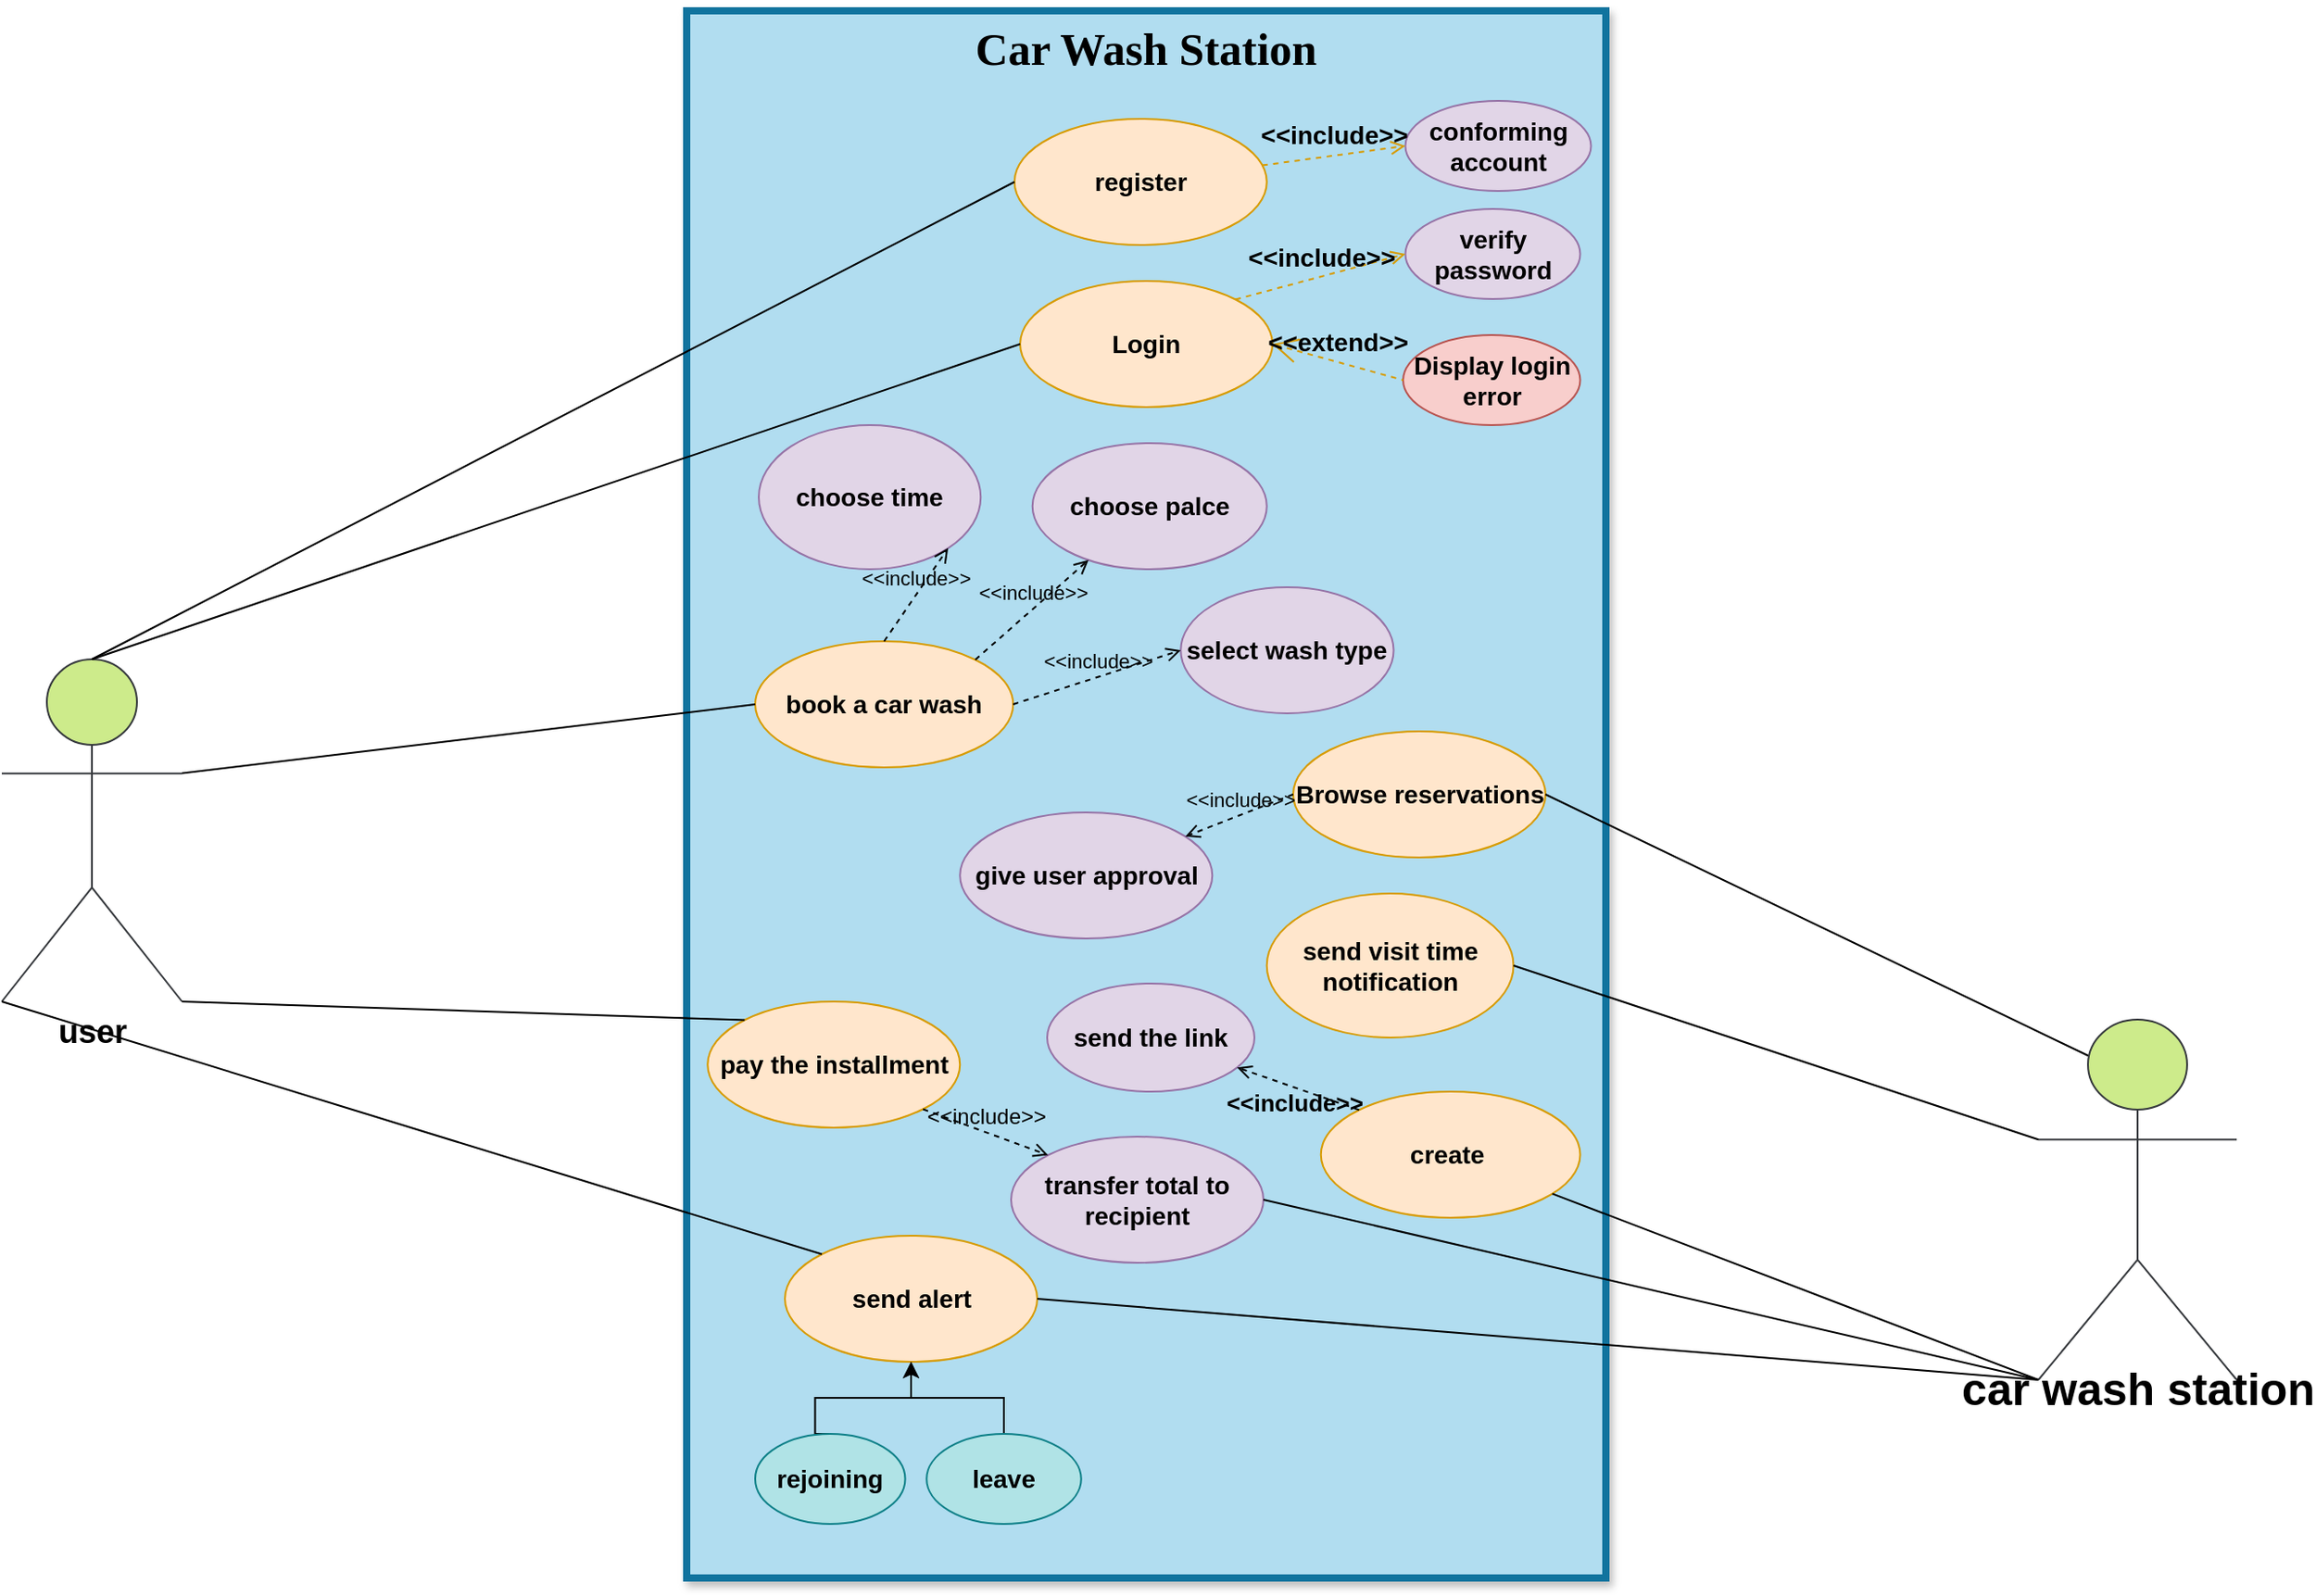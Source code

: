 <mxfile version="13.8.1" type="github">
  <diagram id="q_0R8UOEveoawnxMy5qo" name="Page-1">
    <mxGraphModel dx="2272" dy="762" grid="1" gridSize="10" guides="1" tooltips="1" connect="1" arrows="1" fold="1" page="1" pageScale="1" pageWidth="850" pageHeight="1100" math="0" shadow="0">
      <root>
        <mxCell id="0" />
        <mxCell id="1" parent="0" />
        <mxCell id="5sgcdlkwPYFkjUGc1Uxb-1" value="&lt;span style=&quot;line-height: 107% ; font-size: 25px&quot;&gt;&lt;font style=&quot;font-size: 25px&quot;&gt;Car Wash Station&lt;/font&gt;&lt;/span&gt;" style="shape=rect;html=1;verticalAlign=top;fontStyle=1;whiteSpace=wrap;align=center;fillColor=#b1ddf0;strokeColor=#10739e;gradientColor=none;strokeWidth=4;perimeterSpacing=1;shadow=1;rounded=0;fontSize=25;fontFamily=Comic Sans MS;" parent="1" vertex="1">
          <mxGeometry x="180" y="50" width="510" height="870" as="geometry" />
        </mxCell>
        <mxCell id="5sgcdlkwPYFkjUGc1Uxb-2" value="&lt;font style=&quot;font-size: 18px;&quot;&gt;user&lt;/font&gt;" style="shape=umlActor;html=1;verticalLabelPosition=bottom;verticalAlign=top;align=center;strokeWidth=1;fillColor=#cdeb8b;strokeColor=#36393d;fontSize=18;fontStyle=1" parent="1" vertex="1">
          <mxGeometry x="-200" y="410" width="100" height="190" as="geometry" />
        </mxCell>
        <mxCell id="5sgcdlkwPYFkjUGc1Uxb-3" value="Login" style="ellipse;whiteSpace=wrap;html=1;strokeWidth=1;fillColor=#ffe6cc;strokeColor=#d79b00;fontSize=14;fontStyle=1" parent="1" vertex="1">
          <mxGeometry x="365" y="200" width="140" height="70" as="geometry" />
        </mxCell>
        <mxCell id="5sgcdlkwPYFkjUGc1Uxb-4" value="book a car wash" style="ellipse;whiteSpace=wrap;html=1;strokeWidth=1;fillColor=#ffe6cc;strokeColor=#d79b00;fontSize=14;fontStyle=1" parent="1" vertex="1">
          <mxGeometry x="218" y="400" width="143.13" height="70" as="geometry" />
        </mxCell>
        <mxCell id="5sgcdlkwPYFkjUGc1Uxb-5" value="choose time" style="ellipse;whiteSpace=wrap;html=1;strokeWidth=1;fillColor=#e1d5e7;strokeColor=#9673a6;fontSize=14;fontStyle=1" parent="1" vertex="1">
          <mxGeometry x="220" y="280" width="123.13" height="80" as="geometry" />
        </mxCell>
        <mxCell id="5sgcdlkwPYFkjUGc1Uxb-6" value="select wash type" style="ellipse;whiteSpace=wrap;html=1;strokeWidth=1;fillColor=#e1d5e7;strokeColor=#9673a6;fontSize=14;fontStyle=1" parent="1" vertex="1">
          <mxGeometry x="454.12" y="370" width="118.13" height="70" as="geometry" />
        </mxCell>
        <mxCell id="5sgcdlkwPYFkjUGc1Uxb-7" value="verify password" style="ellipse;whiteSpace=wrap;html=1;strokeWidth=1;fillColor=#e1d5e7;strokeColor=#9673a6;fontSize=14;fontStyle=1" parent="1" vertex="1">
          <mxGeometry x="578.75" y="160" width="97" height="50" as="geometry" />
        </mxCell>
        <mxCell id="5sgcdlkwPYFkjUGc1Uxb-8" value="&amp;lt;&amp;lt;include&amp;gt;&amp;gt;" style="edgeStyle=none;html=1;endArrow=open;verticalAlign=bottom;dashed=1;labelBackgroundColor=none;entryX=0;entryY=0.5;entryDx=0;entryDy=0;exitX=1;exitY=0;exitDx=0;exitDy=0;strokeWidth=1;fillColor=#ffe6cc;strokeColor=#d79b00;fontSize=14;fontStyle=1" parent="1" source="5sgcdlkwPYFkjUGc1Uxb-3" target="5sgcdlkwPYFkjUGc1Uxb-7" edge="1">
          <mxGeometry width="160" relative="1" as="geometry">
            <mxPoint x="375" y="320" as="sourcePoint" />
            <mxPoint x="535" y="320" as="targetPoint" />
          </mxGeometry>
        </mxCell>
        <mxCell id="5sgcdlkwPYFkjUGc1Uxb-9" value="Display login error" style="ellipse;whiteSpace=wrap;html=1;strokeWidth=1;fillColor=#f8cecc;strokeColor=#b85450;fontSize=14;fontStyle=1" parent="1" vertex="1">
          <mxGeometry x="577.5" y="230" width="98.25" height="50" as="geometry" />
        </mxCell>
        <mxCell id="5sgcdlkwPYFkjUGc1Uxb-10" value="&amp;lt;&amp;lt;extend&amp;gt;&amp;gt;" style="edgeStyle=none;html=1;startArrow=open;endArrow=none;startSize=12;verticalAlign=bottom;dashed=1;labelBackgroundColor=none;entryX=0;entryY=0.5;entryDx=0;entryDy=0;exitX=1;exitY=0.5;exitDx=0;exitDy=0;strokeWidth=1;fillColor=#ffe6cc;strokeColor=#d79b00;fontSize=14;fontStyle=1" parent="1" source="5sgcdlkwPYFkjUGc1Uxb-3" target="5sgcdlkwPYFkjUGc1Uxb-9" edge="1">
          <mxGeometry width="160" relative="1" as="geometry">
            <mxPoint x="375" y="320" as="sourcePoint" />
            <mxPoint x="535" y="320" as="targetPoint" />
          </mxGeometry>
        </mxCell>
        <mxCell id="5sgcdlkwPYFkjUGc1Uxb-11" value="register" style="ellipse;whiteSpace=wrap;html=1;strokeWidth=1;fillColor=#ffe6cc;strokeColor=#d79b00;fontSize=14;fontStyle=1" parent="1" vertex="1">
          <mxGeometry x="361.87" y="110" width="140" height="70" as="geometry" />
        </mxCell>
        <mxCell id="5sgcdlkwPYFkjUGc1Uxb-12" value="conforming account" style="ellipse;whiteSpace=wrap;html=1;strokeWidth=1;fillColor=#e1d5e7;strokeColor=#9673a6;fontSize=14;fontStyle=1" parent="1" vertex="1">
          <mxGeometry x="578.75" y="100" width="103" height="50" as="geometry" />
        </mxCell>
        <mxCell id="5sgcdlkwPYFkjUGc1Uxb-13" value="&amp;lt;&amp;lt;include&amp;gt;&amp;gt;" style="edgeStyle=none;html=1;endArrow=open;verticalAlign=bottom;dashed=1;labelBackgroundColor=none;entryX=0;entryY=0.5;entryDx=0;entryDy=0;strokeWidth=1;fillColor=#ffe6cc;strokeColor=#d79b00;fontSize=14;fontStyle=1" parent="1" source="5sgcdlkwPYFkjUGc1Uxb-11" target="5sgcdlkwPYFkjUGc1Uxb-12" edge="1">
          <mxGeometry width="160" relative="1" as="geometry">
            <mxPoint x="360" y="110" as="sourcePoint" />
            <mxPoint x="520" y="110" as="targetPoint" />
          </mxGeometry>
        </mxCell>
        <mxCell id="5sgcdlkwPYFkjUGc1Uxb-30" value="choose palce" style="ellipse;whiteSpace=wrap;html=1;strokeWidth=1;fillColor=#e1d5e7;strokeColor=#9673a6;fontSize=14;fontStyle=1" parent="1" vertex="1">
          <mxGeometry x="371.87" y="290" width="130" height="70" as="geometry" />
        </mxCell>
        <mxCell id="5sgcdlkwPYFkjUGc1Uxb-38" value="Browse reservations" style="ellipse;whiteSpace=wrap;html=1;strokeWidth=1;fillColor=#ffe6cc;strokeColor=#d79b00;fontSize=14;fontStyle=1" parent="1" vertex="1">
          <mxGeometry x="516.5" y="450" width="140" height="70" as="geometry" />
        </mxCell>
        <mxCell id="5sgcdlkwPYFkjUGc1Uxb-39" value="give user approval" style="ellipse;whiteSpace=wrap;html=1;strokeWidth=1;fillColor=#e1d5e7;strokeColor=#9673a6;fontSize=14;fontStyle=1" parent="1" vertex="1">
          <mxGeometry x="331.63" y="495" width="140" height="70" as="geometry" />
        </mxCell>
        <mxCell id="5sgcdlkwPYFkjUGc1Uxb-42" value="send visit time notification" style="ellipse;whiteSpace=wrap;html=1;strokeWidth=1;fillColor=#ffe6cc;strokeColor=#d79b00;fontSize=14;fontStyle=1" parent="1" vertex="1">
          <mxGeometry x="501.87" y="540" width="136.87" height="80" as="geometry" />
        </mxCell>
        <mxCell id="5sgcdlkwPYFkjUGc1Uxb-43" value="create&amp;nbsp;" style="ellipse;whiteSpace=wrap;html=1;strokeWidth=1;fillColor=#ffe6cc;strokeColor=#d79b00;fontSize=14;fontStyle=1" parent="1" vertex="1">
          <mxGeometry x="531.88" y="650" width="143.87" height="70" as="geometry" />
        </mxCell>
        <mxCell id="5sgcdlkwPYFkjUGc1Uxb-44" value="transfer total to recipient " style="ellipse;whiteSpace=wrap;html=1;strokeWidth=1;fillColor=#e1d5e7;strokeColor=#9673a6;fontSize=14;fontStyle=1" parent="1" vertex="1">
          <mxGeometry x="360" y="675" width="140" height="70" as="geometry" />
        </mxCell>
        <mxCell id="5sgcdlkwPYFkjUGc1Uxb-45" value="pay the&amp;nbsp;installment" style="ellipse;whiteSpace=wrap;html=1;strokeWidth=1;fillColor=#ffe6cc;strokeColor=#d79b00;fontSize=14;fontStyle=1" parent="1" vertex="1">
          <mxGeometry x="191.63" y="600" width="140" height="70" as="geometry" />
        </mxCell>
        <mxCell id="5sgcdlkwPYFkjUGc1Uxb-46" value="send the link" style="ellipse;whiteSpace=wrap;html=1;strokeWidth=1;fillColor=#e1d5e7;strokeColor=#9673a6;fontSize=14;fontStyle=1" parent="1" vertex="1">
          <mxGeometry x="380" y="590" width="115" height="60" as="geometry" />
        </mxCell>
        <mxCell id="5sgcdlkwPYFkjUGc1Uxb-47" value="&amp;lt;&amp;lt;include&amp;gt;&amp;gt;" style="edgeStyle=none;html=1;endArrow=open;verticalAlign=bottom;dashed=1;labelBackgroundColor=none;exitX=0;exitY=0;exitDx=0;exitDy=0;strokeWidth=1;fillColor=#ffe6cc;strokeColor=#000000;fontSize=13;fontStyle=1;" parent="1" source="5sgcdlkwPYFkjUGc1Uxb-43" target="5sgcdlkwPYFkjUGc1Uxb-46" edge="1">
          <mxGeometry x="-0.095" y="17" width="160" relative="1" as="geometry">
            <mxPoint x="416.87" y="920" as="sourcePoint" />
            <mxPoint x="576.87" y="920" as="targetPoint" />
            <mxPoint y="1" as="offset" />
          </mxGeometry>
        </mxCell>
        <mxCell id="5sgcdlkwPYFkjUGc1Uxb-51" value="send alert" style="ellipse;whiteSpace=wrap;html=1;strokeWidth=1;fillColor=#ffe6cc;strokeColor=#d79b00;fontSize=14;fontStyle=1" parent="1" vertex="1">
          <mxGeometry x="234.5" y="730" width="140" height="70" as="geometry" />
        </mxCell>
        <mxCell id="5sgcdlkwPYFkjUGc1Uxb-55" style="edgeStyle=orthogonalEdgeStyle;rounded=0;orthogonalLoop=1;jettySize=auto;html=1;exitX=0.5;exitY=0;exitDx=0;exitDy=0;entryX=0.5;entryY=1;entryDx=0;entryDy=0;strokeWidth=1;fontSize=14;fontStyle=1" parent="1" source="5sgcdlkwPYFkjUGc1Uxb-52" target="5sgcdlkwPYFkjUGc1Uxb-51" edge="1">
          <mxGeometry relative="1" as="geometry">
            <Array as="points">
              <mxPoint x="251.25" y="820" />
              <mxPoint x="304.25" y="820" />
            </Array>
          </mxGeometry>
        </mxCell>
        <mxCell id="5sgcdlkwPYFkjUGc1Uxb-52" value="rejoining" style="ellipse;whiteSpace=wrap;html=1;strokeWidth=1;fillColor=#b0e3e6;strokeColor=#0e8088;fontSize=14;fontStyle=1" parent="1" vertex="1">
          <mxGeometry x="218" y="840" width="83.25" height="50" as="geometry" />
        </mxCell>
        <mxCell id="5sgcdlkwPYFkjUGc1Uxb-54" style="edgeStyle=orthogonalEdgeStyle;rounded=0;orthogonalLoop=1;jettySize=auto;html=1;exitX=0.5;exitY=0;exitDx=0;exitDy=0;entryX=0.5;entryY=1;entryDx=0;entryDy=0;strokeWidth=1;fontSize=14;fontStyle=1" parent="1" source="5sgcdlkwPYFkjUGc1Uxb-53" target="5sgcdlkwPYFkjUGc1Uxb-51" edge="1">
          <mxGeometry relative="1" as="geometry">
            <Array as="points">
              <mxPoint x="356.25" y="820" />
              <mxPoint x="304.25" y="820" />
            </Array>
          </mxGeometry>
        </mxCell>
        <mxCell id="5sgcdlkwPYFkjUGc1Uxb-53" value="leave" style="ellipse;whiteSpace=wrap;html=1;strokeWidth=1;fillColor=#b0e3e6;strokeColor=#0e8088;fontSize=14;fontStyle=1" parent="1" vertex="1">
          <mxGeometry x="313.12" y="840" width="85.75" height="50" as="geometry" />
        </mxCell>
        <mxCell id="5sgcdlkwPYFkjUGc1Uxb-56" value="&lt;font style=&quot;font-size: 25px&quot;&gt;car wash station&lt;/font&gt;" style="shape=umlActor;html=1;verticalLabelPosition=bottom;verticalAlign=top;align=center;strokeWidth=1;fillColor=#cdeb8b;strokeColor=#36393d;fontSize=25;fontStyle=1;fontFamily=Helvetica;labelBackgroundColor=none;labelBorderColor=none;spacing=-15;" parent="1" vertex="1">
          <mxGeometry x="930" y="610" width="110" height="200" as="geometry" />
        </mxCell>
        <mxCell id="5sgcdlkwPYFkjUGc1Uxb-67" value="" style="edgeStyle=none;html=1;endArrow=none;verticalAlign=bottom;strokeWidth=1;entryX=0;entryY=0.5;entryDx=0;entryDy=0;exitX=0.5;exitY=0;exitDx=0;exitDy=0;exitPerimeter=0;fontSize=14;fontStyle=1" parent="1" source="5sgcdlkwPYFkjUGc1Uxb-2" target="5sgcdlkwPYFkjUGc1Uxb-11" edge="1">
          <mxGeometry width="160" relative="1" as="geometry">
            <mxPoint x="-10" y="340" as="sourcePoint" />
            <mxPoint x="150" y="340" as="targetPoint" />
          </mxGeometry>
        </mxCell>
        <mxCell id="5sgcdlkwPYFkjUGc1Uxb-68" value="" style="edgeStyle=none;html=1;endArrow=none;verticalAlign=bottom;strokeWidth=1;entryX=0;entryY=0.5;entryDx=0;entryDy=0;exitX=0.5;exitY=0;exitDx=0;exitDy=0;exitPerimeter=0;fontSize=14;fontStyle=1" parent="1" source="5sgcdlkwPYFkjUGc1Uxb-2" target="5sgcdlkwPYFkjUGc1Uxb-3" edge="1">
          <mxGeometry width="160" relative="1" as="geometry">
            <mxPoint x="470" y="360" as="sourcePoint" />
            <mxPoint x="630" y="360" as="targetPoint" />
          </mxGeometry>
        </mxCell>
        <mxCell id="5sgcdlkwPYFkjUGc1Uxb-74" value="" style="edgeStyle=none;html=1;endArrow=none;verticalAlign=bottom;strokeWidth=1;entryX=0.25;entryY=0.1;entryDx=0;entryDy=0;entryPerimeter=0;exitX=1;exitY=0.5;exitDx=0;exitDy=0;fontSize=14;fontStyle=1" parent="1" source="5sgcdlkwPYFkjUGc1Uxb-38" target="5sgcdlkwPYFkjUGc1Uxb-56" edge="1">
          <mxGeometry width="160" relative="1" as="geometry">
            <mxPoint x="510" y="780" as="sourcePoint" />
            <mxPoint x="670" y="780" as="targetPoint" />
          </mxGeometry>
        </mxCell>
        <mxCell id="5sgcdlkwPYFkjUGc1Uxb-76" value="" style="edgeStyle=none;html=1;endArrow=none;verticalAlign=bottom;strokeWidth=1;entryX=0;entryY=0.333;entryDx=0;entryDy=0;entryPerimeter=0;exitX=1;exitY=0.5;exitDx=0;exitDy=0;fontSize=14;fontStyle=1" parent="1" source="5sgcdlkwPYFkjUGc1Uxb-42" target="5sgcdlkwPYFkjUGc1Uxb-56" edge="1">
          <mxGeometry width="160" relative="1" as="geometry">
            <mxPoint x="530" y="800" as="sourcePoint" />
            <mxPoint x="690" y="800" as="targetPoint" />
          </mxGeometry>
        </mxCell>
        <mxCell id="5sgcdlkwPYFkjUGc1Uxb-78" value="" style="edgeStyle=none;html=1;endArrow=none;verticalAlign=bottom;strokeWidth=1;entryX=0;entryY=1;entryDx=0;entryDy=0;entryPerimeter=0;fontSize=14;fontStyle=1" parent="1" source="5sgcdlkwPYFkjUGc1Uxb-43" target="5sgcdlkwPYFkjUGc1Uxb-56" edge="1">
          <mxGeometry width="160" relative="1" as="geometry">
            <mxPoint x="540" y="810" as="sourcePoint" />
            <mxPoint x="700" y="810" as="targetPoint" />
          </mxGeometry>
        </mxCell>
        <mxCell id="5sgcdlkwPYFkjUGc1Uxb-80" value="" style="edgeStyle=none;html=1;endArrow=none;verticalAlign=bottom;strokeWidth=1;entryX=0;entryY=1;entryDx=0;entryDy=0;entryPerimeter=0;exitX=1;exitY=0.5;exitDx=0;exitDy=0;fontSize=14;fontStyle=1" parent="1" source="5sgcdlkwPYFkjUGc1Uxb-51" target="5sgcdlkwPYFkjUGc1Uxb-56" edge="1">
          <mxGeometry width="160" relative="1" as="geometry">
            <mxPoint x="543.5" y="1200" as="sourcePoint" />
            <mxPoint x="703.5" y="1200" as="targetPoint" />
          </mxGeometry>
        </mxCell>
        <mxCell id="5sgcdlkwPYFkjUGc1Uxb-81" value="" style="edgeStyle=none;html=1;endArrow=none;verticalAlign=bottom;strokeWidth=1;entryX=0;entryY=1;entryDx=0;entryDy=0;entryPerimeter=0;exitX=1;exitY=0.5;exitDx=0;exitDy=0;fontSize=14;fontStyle=1" parent="1" source="5sgcdlkwPYFkjUGc1Uxb-44" target="5sgcdlkwPYFkjUGc1Uxb-56" edge="1">
          <mxGeometry width="160" relative="1" as="geometry">
            <mxPoint x="470" y="1190" as="sourcePoint" />
            <mxPoint x="630" y="1190" as="targetPoint" />
          </mxGeometry>
        </mxCell>
        <mxCell id="Wlmb8Jk8-eh2duupnSxf-1" value="&amp;lt;&amp;lt;include&amp;gt;&amp;gt;" style="edgeStyle=none;html=1;endArrow=open;verticalAlign=bottom;dashed=1;labelBackgroundColor=none;exitX=0.5;exitY=0;exitDx=0;exitDy=0;entryX=1;entryY=1;entryDx=0;entryDy=0;" parent="1" source="5sgcdlkwPYFkjUGc1Uxb-4" target="5sgcdlkwPYFkjUGc1Uxb-5" edge="1">
          <mxGeometry width="160" relative="1" as="geometry">
            <mxPoint x="400" y="430" as="sourcePoint" />
            <mxPoint x="560" y="430" as="targetPoint" />
          </mxGeometry>
        </mxCell>
        <mxCell id="Wlmb8Jk8-eh2duupnSxf-3" value="&amp;lt;&amp;lt;include&amp;gt;&amp;gt;" style="edgeStyle=none;html=1;endArrow=open;verticalAlign=bottom;dashed=1;labelBackgroundColor=none;exitX=1;exitY=0;exitDx=0;exitDy=0;" parent="1" source="5sgcdlkwPYFkjUGc1Uxb-4" target="5sgcdlkwPYFkjUGc1Uxb-30" edge="1">
          <mxGeometry width="160" relative="1" as="geometry">
            <mxPoint x="400" y="430" as="sourcePoint" />
            <mxPoint x="560" y="430" as="targetPoint" />
          </mxGeometry>
        </mxCell>
        <mxCell id="Wlmb8Jk8-eh2duupnSxf-4" value="&amp;lt;&amp;lt;include&amp;gt;&amp;gt;" style="edgeStyle=none;html=1;endArrow=open;verticalAlign=bottom;dashed=1;labelBackgroundColor=none;exitX=1;exitY=0.5;exitDx=0;exitDy=0;entryX=0;entryY=0.5;entryDx=0;entryDy=0;" parent="1" source="5sgcdlkwPYFkjUGc1Uxb-4" target="5sgcdlkwPYFkjUGc1Uxb-6" edge="1">
          <mxGeometry width="160" relative="1" as="geometry">
            <mxPoint x="400" y="430" as="sourcePoint" />
            <mxPoint x="560" y="430" as="targetPoint" />
          </mxGeometry>
        </mxCell>
        <mxCell id="Wlmb8Jk8-eh2duupnSxf-5" value="&amp;lt;&amp;lt;include&amp;gt;&amp;gt;" style="edgeStyle=none;html=1;endArrow=open;verticalAlign=bottom;dashed=1;labelBackgroundColor=none;exitX=0;exitY=0.5;exitDx=0;exitDy=0;" parent="1" source="5sgcdlkwPYFkjUGc1Uxb-38" target="5sgcdlkwPYFkjUGc1Uxb-39" edge="1">
          <mxGeometry width="160" relative="1" as="geometry">
            <mxPoint x="460" y="680" as="sourcePoint" />
            <mxPoint x="620" y="680" as="targetPoint" />
          </mxGeometry>
        </mxCell>
        <mxCell id="Wlmb8Jk8-eh2duupnSxf-12" value="&amp;lt;&amp;lt;include&amp;gt;&amp;gt;" style="edgeStyle=none;html=1;endArrow=open;verticalAlign=bottom;dashed=1;labelBackgroundColor=none;fontSize=12;exitX=1;exitY=1;exitDx=0;exitDy=0;entryX=0;entryY=0;entryDx=0;entryDy=0;" parent="1" source="5sgcdlkwPYFkjUGc1Uxb-45" target="5sgcdlkwPYFkjUGc1Uxb-44" edge="1">
          <mxGeometry width="160" relative="1" as="geometry">
            <mxPoint x="400" y="570" as="sourcePoint" />
            <mxPoint x="560" y="570" as="targetPoint" />
          </mxGeometry>
        </mxCell>
        <mxCell id="Wlmb8Jk8-eh2duupnSxf-13" value="" style="edgeStyle=none;html=1;endArrow=none;verticalAlign=bottom;fontSize=12;exitX=1;exitY=1;exitDx=0;exitDy=0;exitPerimeter=0;entryX=0;entryY=0;entryDx=0;entryDy=0;" parent="1" source="5sgcdlkwPYFkjUGc1Uxb-2" target="5sgcdlkwPYFkjUGc1Uxb-45" edge="1">
          <mxGeometry width="160" relative="1" as="geometry">
            <mxPoint x="400" y="570" as="sourcePoint" />
            <mxPoint x="560" y="570" as="targetPoint" />
          </mxGeometry>
        </mxCell>
        <mxCell id="Wlmb8Jk8-eh2duupnSxf-14" value="" style="edgeStyle=none;html=1;endArrow=none;verticalAlign=bottom;strokeColor=#000000;fontSize=12;entryX=0;entryY=0;entryDx=0;entryDy=0;exitX=0;exitY=1;exitDx=0;exitDy=0;exitPerimeter=0;" parent="1" source="5sgcdlkwPYFkjUGc1Uxb-2" target="5sgcdlkwPYFkjUGc1Uxb-51" edge="1">
          <mxGeometry width="160" relative="1" as="geometry">
            <mxPoint x="-20" y="440" as="sourcePoint" />
            <mxPoint x="560" y="650" as="targetPoint" />
          </mxGeometry>
        </mxCell>
        <mxCell id="ZtrBQSqVBt9DIPxW3dID-2" value="" style="edgeStyle=none;html=1;endArrow=none;verticalAlign=bottom;strokeWidth=1;entryX=0;entryY=0.5;entryDx=0;entryDy=0;exitX=1;exitY=0.333;exitDx=0;exitDy=0;exitPerimeter=0;fontSize=14;fontStyle=1" parent="1" source="5sgcdlkwPYFkjUGc1Uxb-2" target="5sgcdlkwPYFkjUGc1Uxb-4" edge="1">
          <mxGeometry width="160" relative="1" as="geometry">
            <mxPoint x="-115" y="420" as="sourcePoint" />
            <mxPoint x="375" y="245" as="targetPoint" />
          </mxGeometry>
        </mxCell>
      </root>
    </mxGraphModel>
  </diagram>
</mxfile>

